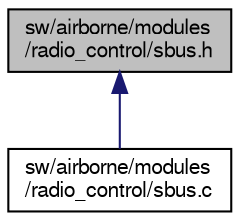 digraph "sw/airborne/modules/radio_control/sbus.h"
{
  edge [fontname="FreeSans",fontsize="10",labelfontname="FreeSans",labelfontsize="10"];
  node [fontname="FreeSans",fontsize="10",shape=record];
  Node1 [label="sw/airborne/modules\l/radio_control/sbus.h",height=0.2,width=0.4,color="black", fillcolor="grey75", style="filled", fontcolor="black"];
  Node1 -> Node2 [dir="back",color="midnightblue",fontsize="10",style="solid",fontname="FreeSans"];
  Node2 [label="sw/airborne/modules\l/radio_control/sbus.c",height=0.2,width=0.4,color="black", fillcolor="white", style="filled",URL="$sbus_8c.html",tooltip="Single SBUS radio_control. "];
}
